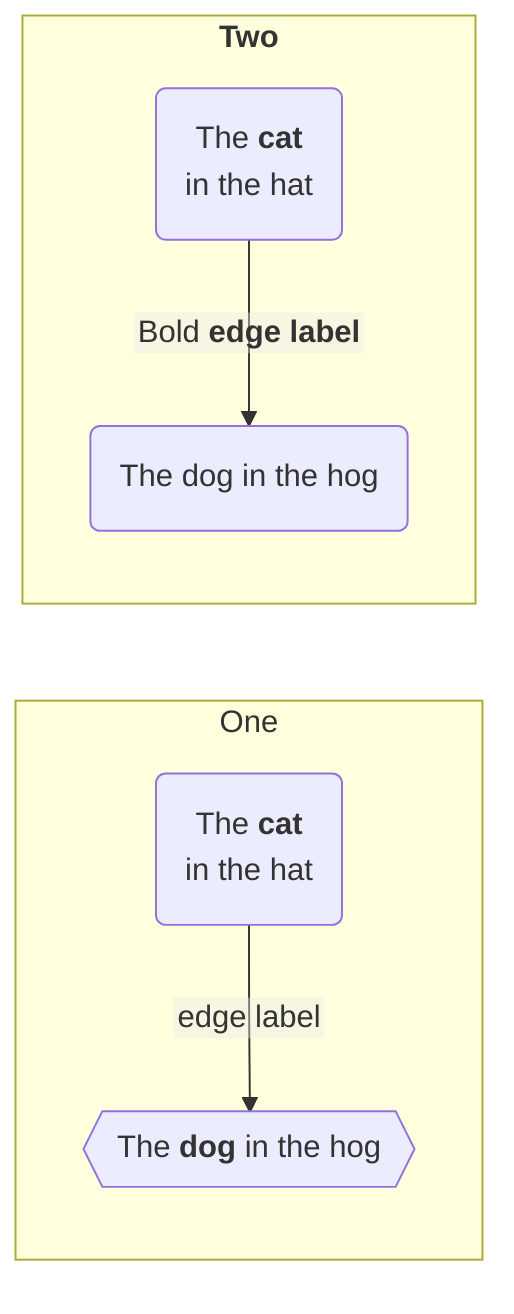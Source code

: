%%{init: {"flowchart": {"htmlLabels": false}} }%%
flowchart LR
subgraph "One"
  a("`The **cat**
  in the hat`") -- "edge label" --> b{{"`The **dog** in the hog`"}}
end
subgraph "`**Two**`"
  c("`The **cat**
  in the hat`") -- "`Bold **edge label**`" --> d("The dog in the hog")
end